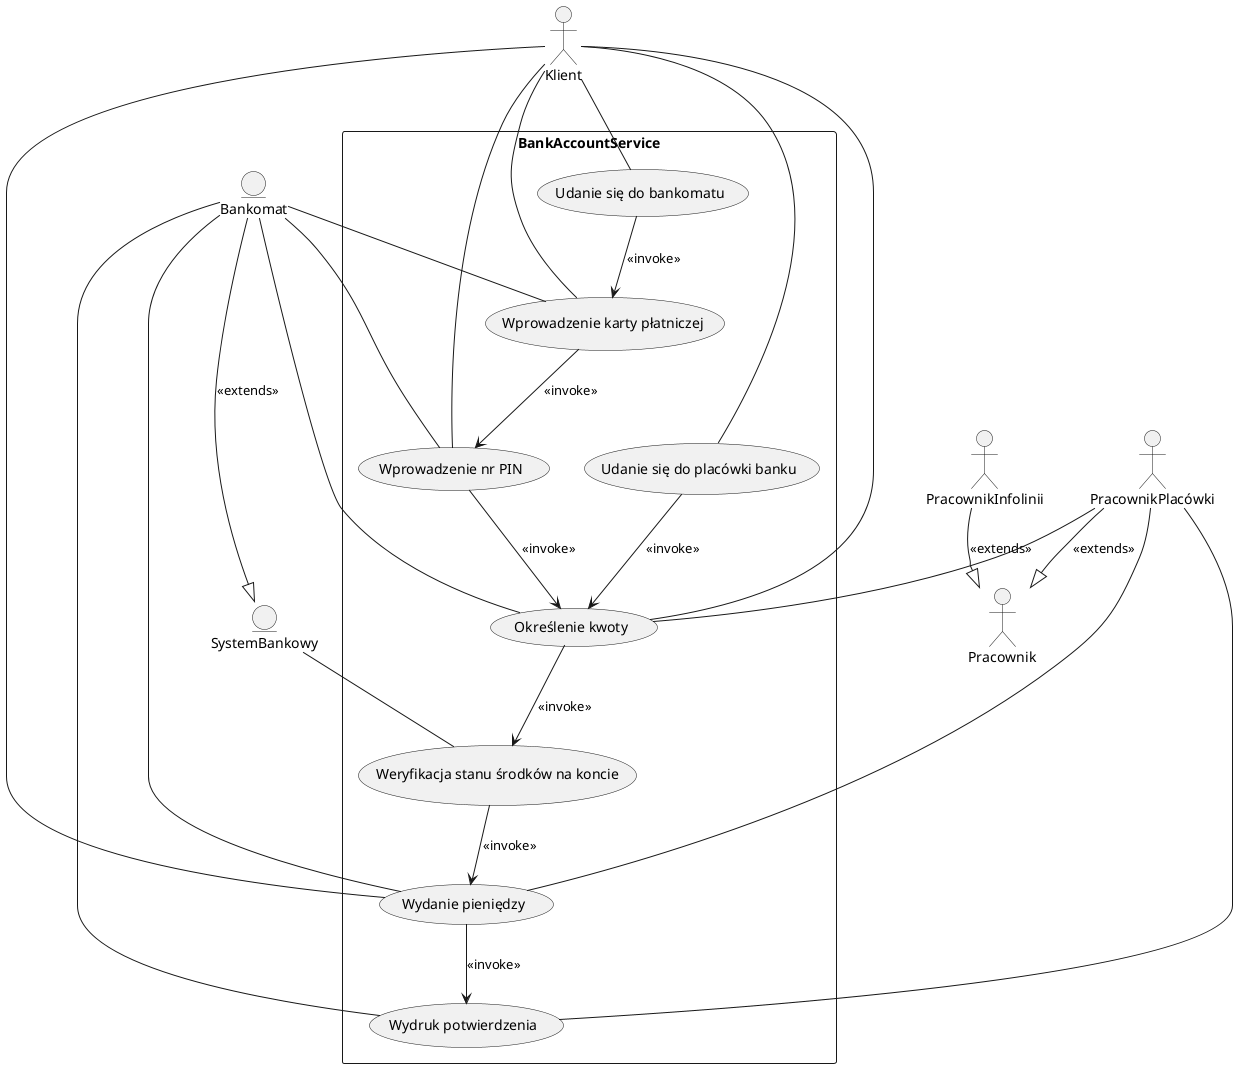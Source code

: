 'Diagram przypadków użycia - wyplata gotówki we wpłatomacie lub w placówce
@startuml

actor Klient as K

actor Pracownik as P
actor PracownikPlacówki as PP
actor PracownikInfolinii as PI

entity Bankomat as B
entity SystemBankowy as S

rectangle BankAccountService {
    usecase "Udanie się do bankomatu" as bankomat
    usecase "Udanie się do placówki banku" as placowka
    usecase "Wprowadzenie karty płatniczej" as karta
    usecase "Wprowadzenie nr PIN" as pin
    usecase "Określenie kwoty" as kwota
    usecase "Weryfikacja stanu środków na koncie" as weryfikacja
    usecase "Wydanie pieniędzy" as wydanie
    usecase "Wydruk potwierdzenia" as wydruk
}

PP --|> P : <<extends>>
PI --|> P : <<extends>>
B --|> S : <<extends>>

K -- bankomat
K -- placowka
K -- wydanie
PP -- wydanie 
B -- wydanie
K -- karta
B -- karta
K -- kwota
B -- kwota
PP -- kwota
K -- pin
B -- pin
S -- weryfikacja
PP -- wydruk
B -- wydruk
bankomat --> karta : <<invoke>>
karta --> pin : <<invoke>>
pin --> kwota : <<invoke>>
kwota --> weryfikacja : <<invoke>>
weryfikacja -->wydanie : <<invoke>>
wydanie --> wydruk : <<invoke>>
placowka --> kwota : <<invoke>>

@enduml